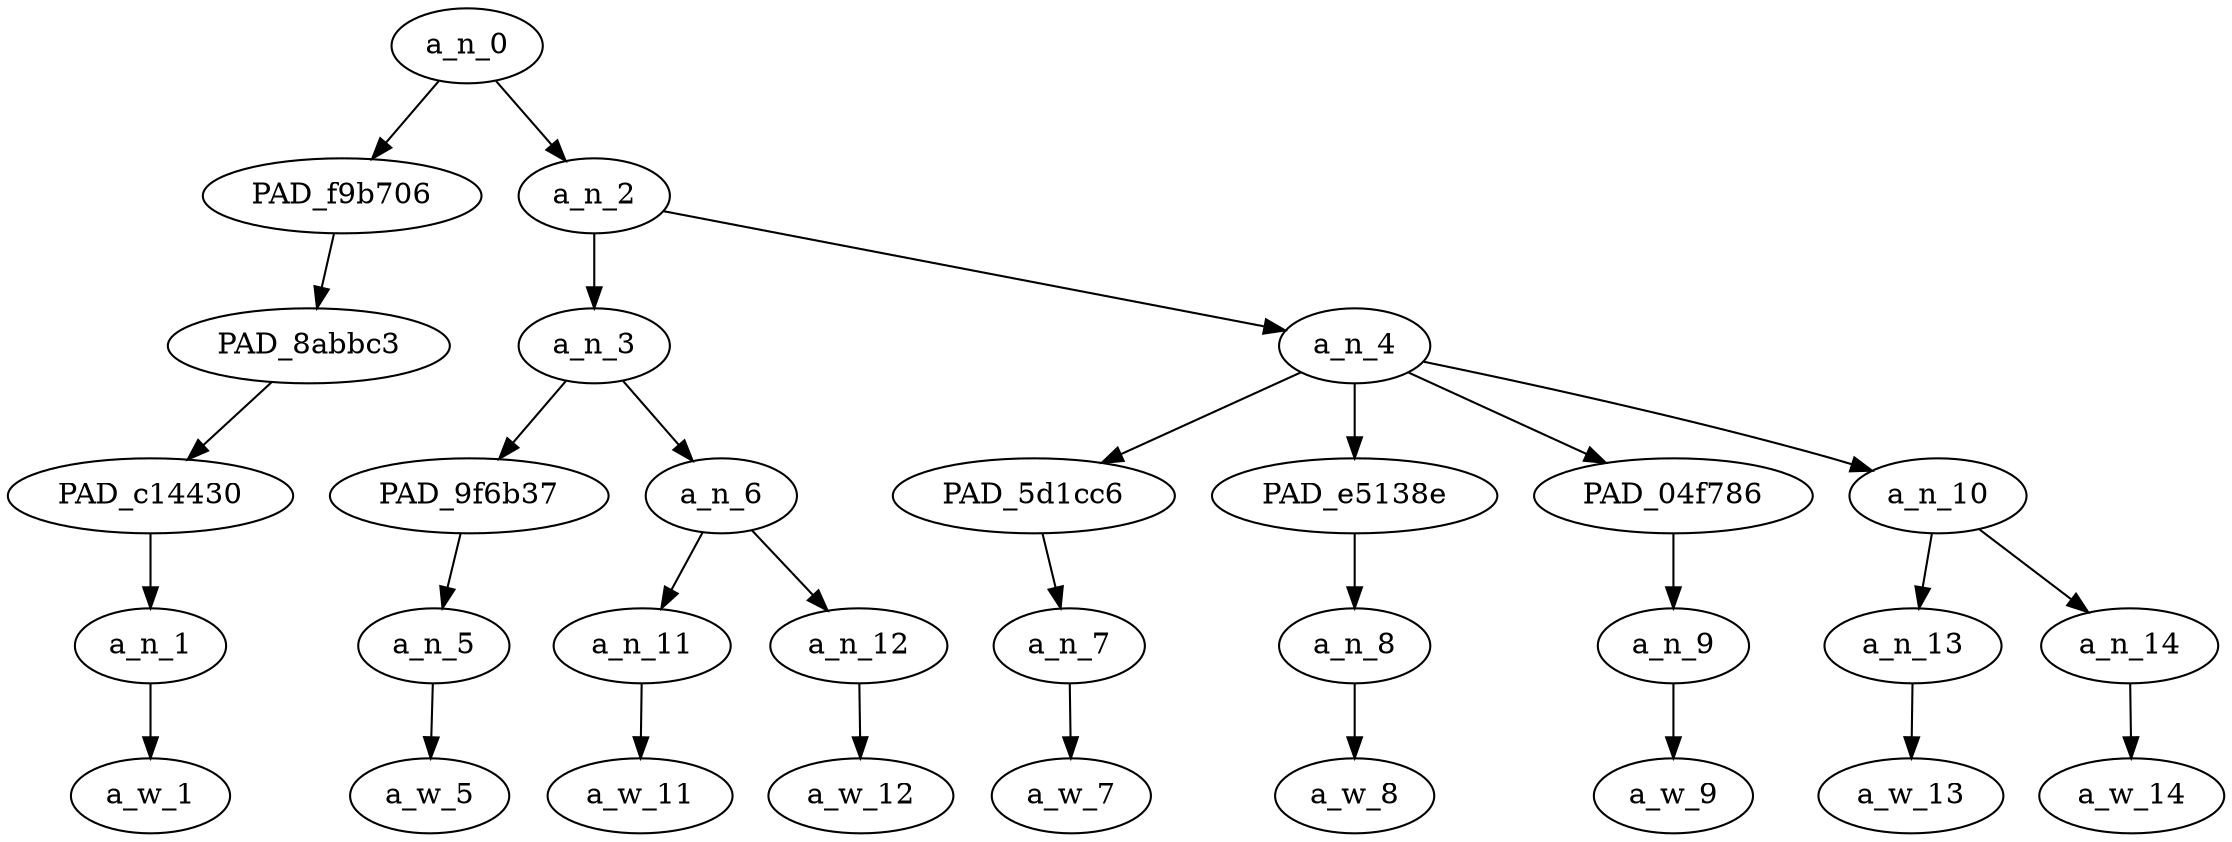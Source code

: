 strict digraph "" {
	a_n_0	[div_dir=1,
		index=0,
		level=5,
		pos="1.84375,5!",
		text_span="[0, 1, 2, 3, 4, 5, 6, 7, 8]",
		value=0.99999998];
	PAD_f9b706	[div_dir=-1,
		index=0,
		level=4,
		pos="0.0,4!",
		text_span="[0]",
		value=0.08496763];
	a_n_0 -> PAD_f9b706;
	a_n_2	[div_dir=1,
		index=1,
		level=4,
		pos="3.6875,4!",
		text_span="[1, 2, 3, 4, 5, 6, 7, 8]",
		value=0.91466769];
	a_n_0 -> a_n_2;
	PAD_8abbc3	[div_dir=-1,
		index=0,
		level=3,
		pos="0.0,3!",
		text_span="[0]",
		value=0.08496763];
	PAD_f9b706 -> PAD_8abbc3;
	PAD_c14430	[div_dir=-1,
		index=0,
		level=2,
		pos="0.0,2!",
		text_span="[0]",
		value=0.08496763];
	PAD_8abbc3 -> PAD_c14430;
	a_n_1	[div_dir=-1,
		index=0,
		level=1,
		pos="0.0,1!",
		text_span="[0]",
		value=0.08496763];
	PAD_c14430 -> a_n_1;
	a_w_1	[div_dir=0,
		index=0,
		level=0,
		pos="0,0!",
		text_span="[0]",
		value=what];
	a_n_1 -> a_w_1;
	a_n_3	[div_dir=1,
		index=1,
		level=3,
		pos="1.75,3!",
		text_span="[1, 2, 3]",
		value=0.54786507];
	a_n_2 -> a_n_3;
	a_n_4	[div_dir=1,
		index=2,
		level=3,
		pos="5.625,3!",
		text_span="[4, 5, 6, 7, 8]",
		value=0.36633403];
	a_n_2 -> a_n_4;
	PAD_9f6b37	[div_dir=1,
		index=1,
		level=2,
		pos="1.0,2!",
		text_span="[1]",
		value=0.07404772];
	a_n_3 -> PAD_9f6b37;
	a_n_6	[div_dir=1,
		index=2,
		level=2,
		pos="2.5,2!",
		text_span="[2, 3]",
		value=0.47338284];
	a_n_3 -> a_n_6;
	a_n_5	[div_dir=1,
		index=1,
		level=1,
		pos="1.0,1!",
		text_span="[1]",
		value=0.07404772];
	PAD_9f6b37 -> a_n_5;
	a_w_5	[div_dir=0,
		index=1,
		level=0,
		pos="1,0!",
		text_span="[1]",
		value=in];
	a_n_5 -> a_w_5;
	a_n_11	[div_dir=1,
		index=2,
		level=1,
		pos="2.0,1!",
		text_span="[2]",
		value=0.08293990];
	a_n_6 -> a_n_11;
	a_n_12	[div_dir=-1,
		index=3,
		level=1,
		pos="3.0,1!",
		text_span="[3]",
		value=0.39036043];
	a_n_6 -> a_n_12;
	a_w_11	[div_dir=0,
		index=2,
		level=0,
		pos="2,0!",
		text_span="[2]",
		value=the];
	a_n_11 -> a_w_11;
	a_w_12	[div_dir=0,
		index=3,
		level=0,
		pos="3,0!",
		text_span="[3]",
		value=hillbilly];
	a_n_12 -> a_w_12;
	PAD_5d1cc6	[div_dir=-1,
		index=3,
		level=2,
		pos="4.0,2!",
		text_span="[4]",
		value=0.06415966];
	a_n_4 -> PAD_5d1cc6;
	PAD_e5138e	[div_dir=1,
		index=4,
		level=2,
		pos="5.0,2!",
		text_span="[5]",
		value=0.06306669];
	a_n_4 -> PAD_e5138e;
	PAD_04f786	[div_dir=1,
		index=5,
		level=2,
		pos="6.0,2!",
		text_span="[6]",
		value=0.05886755];
	a_n_4 -> PAD_04f786;
	a_n_10	[div_dir=-1,
		index=6,
		level=2,
		pos="7.5,2!",
		text_span="[7, 8]",
		value=0.18002219];
	a_n_4 -> a_n_10;
	a_n_7	[div_dir=-1,
		index=4,
		level=1,
		pos="4.0,1!",
		text_span="[4]",
		value=0.06415966];
	PAD_5d1cc6 -> a_n_7;
	a_w_7	[div_dir=0,
		index=4,
		level=0,
		pos="4,0!",
		text_span="[4]",
		value=did];
	a_n_7 -> a_w_7;
	a_n_8	[div_dir=1,
		index=5,
		level=1,
		pos="5.0,1!",
		text_span="[5]",
		value=0.06306669];
	PAD_e5138e -> a_n_8;
	a_w_8	[div_dir=0,
		index=5,
		level=0,
		pos="5,0!",
		text_span="[5]",
		value=i];
	a_n_8 -> a_w_8;
	a_n_9	[div_dir=1,
		index=6,
		level=1,
		pos="6.0,1!",
		text_span="[6]",
		value=0.05886755];
	PAD_04f786 -> a_n_9;
	a_w_9	[div_dir=0,
		index=6,
		level=0,
		pos="6,0!",
		text_span="[6]",
		value=just];
	a_n_9 -> a_w_9;
	a_n_13	[div_dir=-1,
		index=7,
		level=1,
		pos="7.0,1!",
		text_span="[7]",
		value=0.09128665];
	a_n_10 -> a_n_13;
	a_n_14	[div_dir=-1,
		index=8,
		level=1,
		pos="8.0,1!",
		text_span="[8]",
		value=0.08856246];
	a_n_10 -> a_n_14;
	a_w_13	[div_dir=0,
		index=7,
		level=0,
		pos="7,0!",
		text_span="[7]",
		value=hear];
	a_n_13 -> a_w_13;
	a_w_14	[div_dir=0,
		index=8,
		level=0,
		pos="8,0!",
		text_span="[8]",
		value="<user>"];
	a_n_14 -> a_w_14;
}
